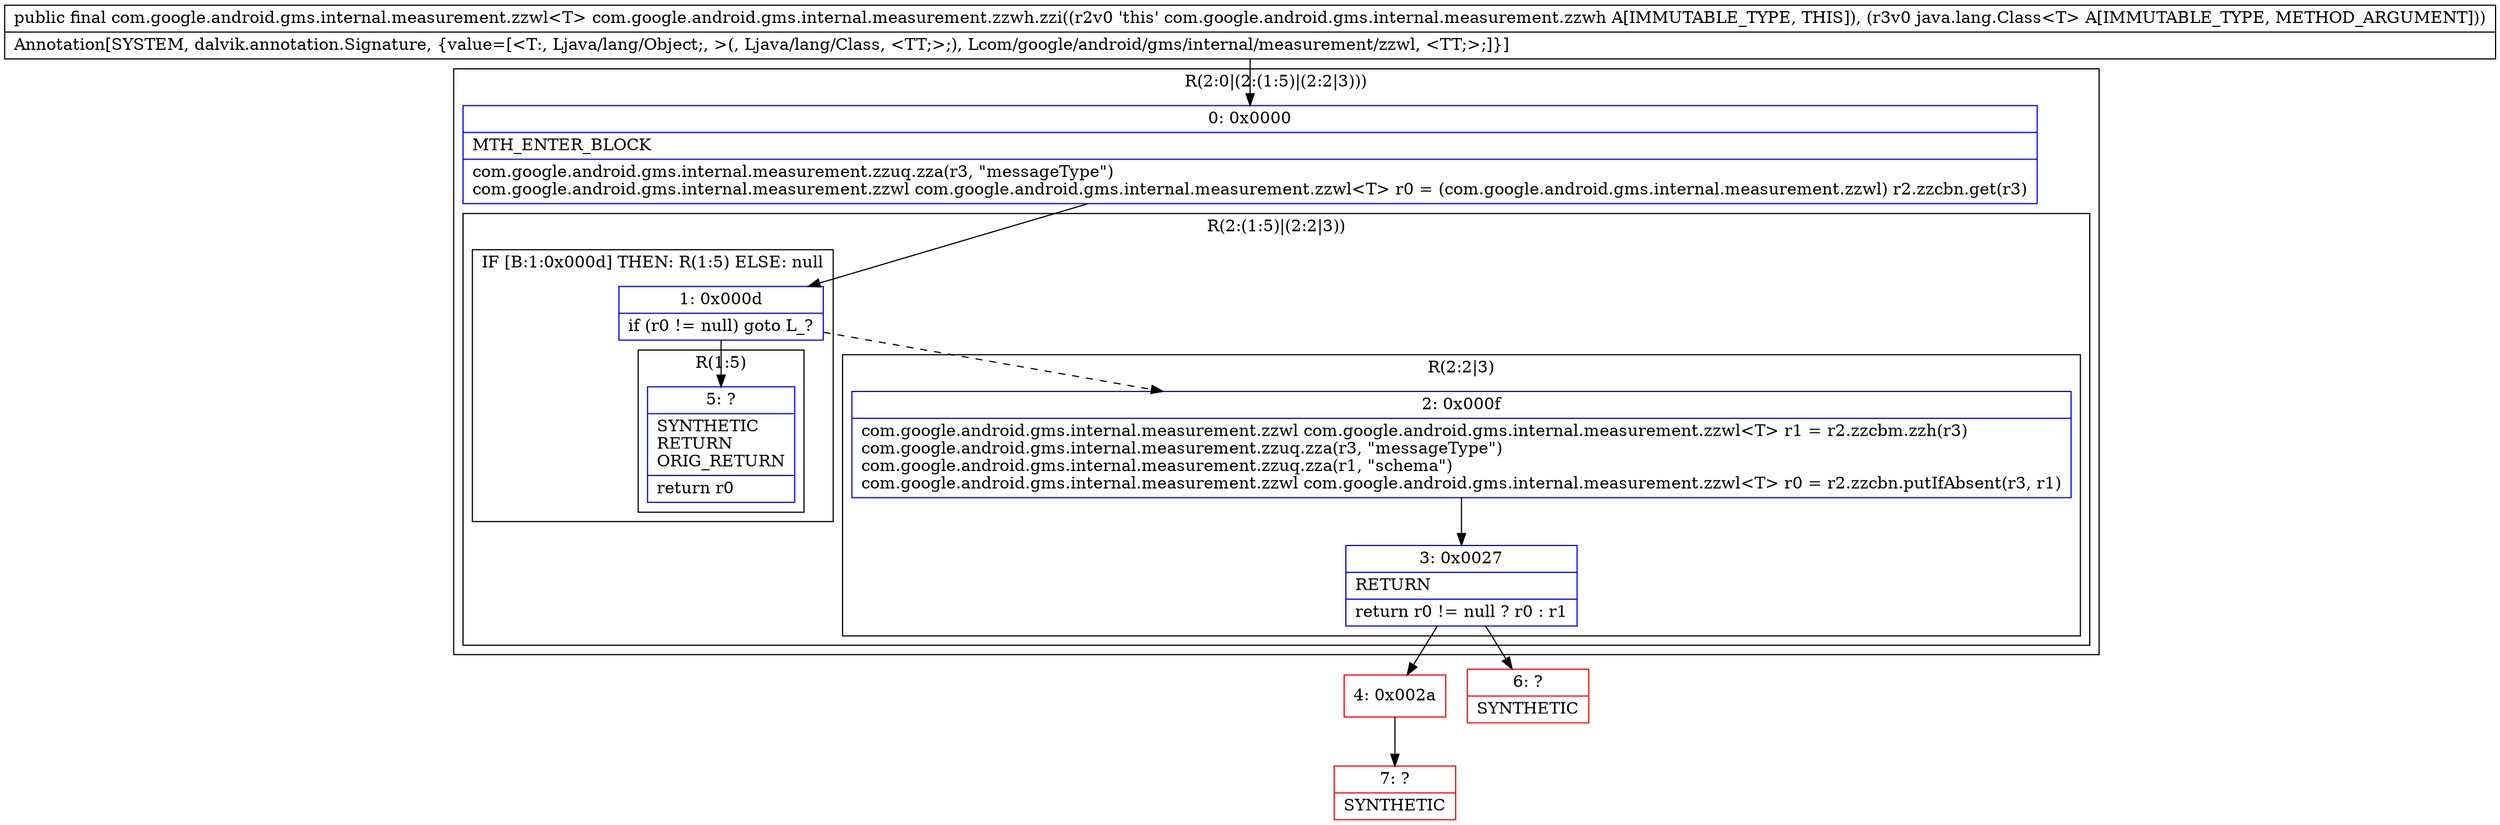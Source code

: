 digraph "CFG forcom.google.android.gms.internal.measurement.zzwh.zzi(Ljava\/lang\/Class;)Lcom\/google\/android\/gms\/internal\/measurement\/zzwl;" {
subgraph cluster_Region_1551894542 {
label = "R(2:0|(2:(1:5)|(2:2|3)))";
node [shape=record,color=blue];
Node_0 [shape=record,label="{0\:\ 0x0000|MTH_ENTER_BLOCK\l|com.google.android.gms.internal.measurement.zzuq.zza(r3, \"messageType\")\lcom.google.android.gms.internal.measurement.zzwl com.google.android.gms.internal.measurement.zzwl\<T\> r0 = (com.google.android.gms.internal.measurement.zzwl) r2.zzcbn.get(r3)\l}"];
subgraph cluster_Region_1476865406 {
label = "R(2:(1:5)|(2:2|3))";
node [shape=record,color=blue];
subgraph cluster_IfRegion_522056330 {
label = "IF [B:1:0x000d] THEN: R(1:5) ELSE: null";
node [shape=record,color=blue];
Node_1 [shape=record,label="{1\:\ 0x000d|if (r0 != null) goto L_?\l}"];
subgraph cluster_Region_1586993244 {
label = "R(1:5)";
node [shape=record,color=blue];
Node_5 [shape=record,label="{5\:\ ?|SYNTHETIC\lRETURN\lORIG_RETURN\l|return r0\l}"];
}
}
subgraph cluster_Region_798815478 {
label = "R(2:2|3)";
node [shape=record,color=blue];
Node_2 [shape=record,label="{2\:\ 0x000f|com.google.android.gms.internal.measurement.zzwl com.google.android.gms.internal.measurement.zzwl\<T\> r1 = r2.zzcbm.zzh(r3)\lcom.google.android.gms.internal.measurement.zzuq.zza(r3, \"messageType\")\lcom.google.android.gms.internal.measurement.zzuq.zza(r1, \"schema\")\lcom.google.android.gms.internal.measurement.zzwl com.google.android.gms.internal.measurement.zzwl\<T\> r0 = r2.zzcbn.putIfAbsent(r3, r1)\l}"];
Node_3 [shape=record,label="{3\:\ 0x0027|RETURN\l|return r0 != null ? r0 : r1\l}"];
}
}
}
Node_4 [shape=record,color=red,label="{4\:\ 0x002a}"];
Node_6 [shape=record,color=red,label="{6\:\ ?|SYNTHETIC\l}"];
Node_7 [shape=record,color=red,label="{7\:\ ?|SYNTHETIC\l}"];
MethodNode[shape=record,label="{public final com.google.android.gms.internal.measurement.zzwl\<T\> com.google.android.gms.internal.measurement.zzwh.zzi((r2v0 'this' com.google.android.gms.internal.measurement.zzwh A[IMMUTABLE_TYPE, THIS]), (r3v0 java.lang.Class\<T\> A[IMMUTABLE_TYPE, METHOD_ARGUMENT]))  | Annotation[SYSTEM, dalvik.annotation.Signature, \{value=[\<T:, Ljava\/lang\/Object;, \>(, Ljava\/lang\/Class, \<TT;\>;), Lcom\/google\/android\/gms\/internal\/measurement\/zzwl, \<TT;\>;]\}]\l}"];
MethodNode -> Node_0;
Node_0 -> Node_1;
Node_1 -> Node_2[style=dashed];
Node_1 -> Node_5;
Node_2 -> Node_3;
Node_3 -> Node_4;
Node_3 -> Node_6;
Node_4 -> Node_7;
}

